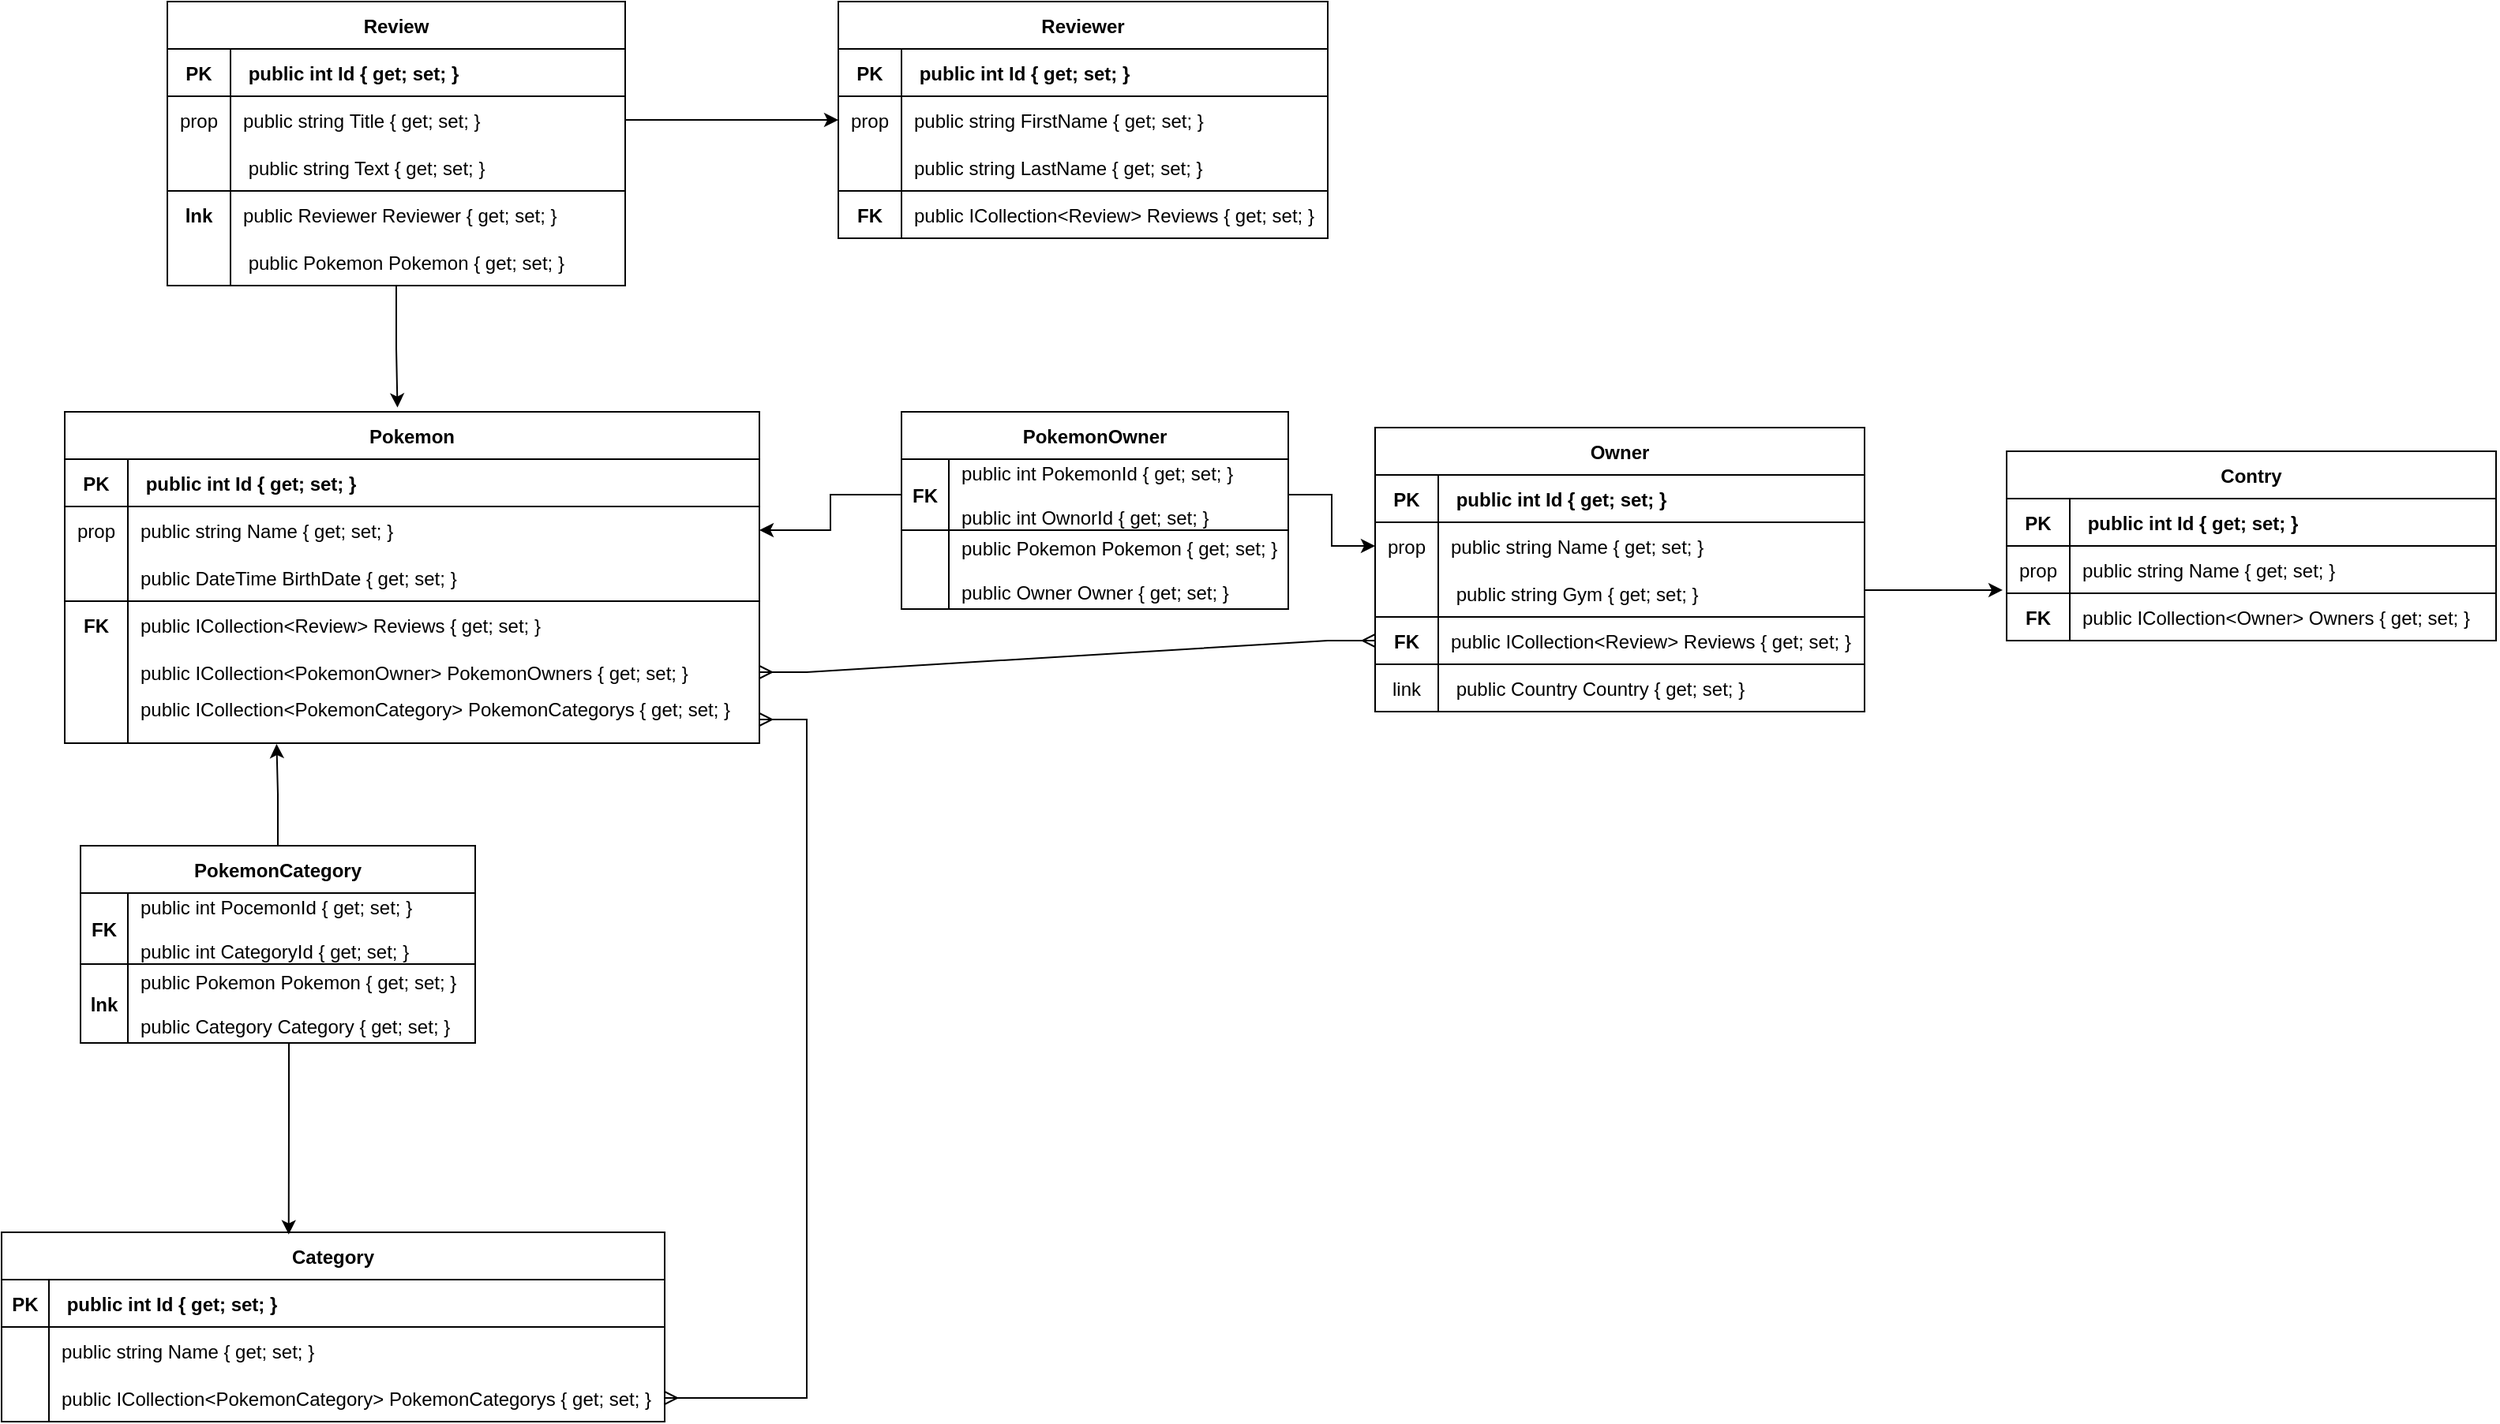 <mxfile version="20.3.2" type="device"><diagram id="R2lEEEUBdFMjLlhIrx00" name="Page-1"><mxGraphModel dx="1185" dy="662" grid="1" gridSize="10" guides="1" tooltips="1" connect="1" arrows="1" fold="1" page="1" pageScale="1" pageWidth="850" pageHeight="1100" math="0" shadow="0" extFonts="Permanent Marker^https://fonts.googleapis.com/css?family=Permanent+Marker"><root><mxCell id="0"/><mxCell id="1" parent="0"/><mxCell id="C-vyLk0tnHw3VtMMgP7b-2" value="Pokemon" style="shape=table;startSize=30;container=1;collapsible=1;childLayout=tableLayout;fixedRows=1;rowLines=0;fontStyle=1;align=center;resizeLast=1;" parent="1" vertex="1"><mxGeometry x="110" y="270" width="440" height="210" as="geometry"><mxRectangle x="100" y="290" width="90" height="30" as="alternateBounds"/></mxGeometry></mxCell><mxCell id="C-vyLk0tnHw3VtMMgP7b-3" value="" style="shape=partialRectangle;collapsible=0;dropTarget=0;pointerEvents=0;fillColor=none;points=[[0,0.5],[1,0.5]];portConstraint=eastwest;top=0;left=0;right=0;bottom=1;" parent="C-vyLk0tnHw3VtMMgP7b-2" vertex="1"><mxGeometry y="30" width="440" height="30" as="geometry"/></mxCell><mxCell id="C-vyLk0tnHw3VtMMgP7b-4" value="PK" style="shape=partialRectangle;overflow=hidden;connectable=0;fillColor=none;top=0;left=0;bottom=0;right=0;fontStyle=1;" parent="C-vyLk0tnHw3VtMMgP7b-3" vertex="1"><mxGeometry width="40" height="30" as="geometry"><mxRectangle width="40" height="30" as="alternateBounds"/></mxGeometry></mxCell><mxCell id="C-vyLk0tnHw3VtMMgP7b-5" value=" public int Id { get; set; }" style="shape=partialRectangle;overflow=hidden;connectable=0;fillColor=none;top=0;left=0;bottom=0;right=0;align=left;spacingLeft=6;fontStyle=1;" parent="C-vyLk0tnHw3VtMMgP7b-3" vertex="1"><mxGeometry x="40" width="400" height="30" as="geometry"><mxRectangle width="400" height="30" as="alternateBounds"/></mxGeometry></mxCell><mxCell id="xJVk9iO03UvPVOSVoLHQ-204" value="" style="shape=tableRow;horizontal=0;startSize=0;swimlaneHead=0;swimlaneBody=0;fillColor=none;collapsible=0;dropTarget=0;points=[[0,0.5],[1,0.5]];portConstraint=eastwest;top=0;left=0;right=0;bottom=0;strokeColor=default;" vertex="1" parent="C-vyLk0tnHw3VtMMgP7b-2"><mxGeometry y="60" width="440" height="30" as="geometry"/></mxCell><mxCell id="xJVk9iO03UvPVOSVoLHQ-205" value="prop" style="shape=partialRectangle;connectable=0;fillColor=none;top=0;left=0;bottom=0;right=0;editable=1;overflow=hidden;strokeColor=default;" vertex="1" parent="xJVk9iO03UvPVOSVoLHQ-204"><mxGeometry width="40" height="30" as="geometry"><mxRectangle width="40" height="30" as="alternateBounds"/></mxGeometry></mxCell><mxCell id="xJVk9iO03UvPVOSVoLHQ-206" value="public string Name { get; set; }" style="shape=partialRectangle;connectable=0;fillColor=none;top=0;left=0;bottom=0;right=0;align=left;spacingLeft=6;overflow=hidden;strokeColor=default;" vertex="1" parent="xJVk9iO03UvPVOSVoLHQ-204"><mxGeometry x="40" width="400" height="30" as="geometry"><mxRectangle width="400" height="30" as="alternateBounds"/></mxGeometry></mxCell><mxCell id="xJVk9iO03UvPVOSVoLHQ-207" value="" style="shape=tableRow;horizontal=0;startSize=0;swimlaneHead=0;swimlaneBody=0;fillColor=none;collapsible=0;dropTarget=0;points=[[0,0.5],[1,0.5]];portConstraint=eastwest;top=0;left=0;right=0;bottom=0;strokeColor=default;" vertex="1" parent="C-vyLk0tnHw3VtMMgP7b-2"><mxGeometry y="90" width="440" height="30" as="geometry"/></mxCell><mxCell id="xJVk9iO03UvPVOSVoLHQ-208" value="" style="shape=partialRectangle;connectable=0;fillColor=none;top=0;left=0;bottom=0;right=0;editable=1;overflow=hidden;strokeColor=default;" vertex="1" parent="xJVk9iO03UvPVOSVoLHQ-207"><mxGeometry width="40" height="30" as="geometry"><mxRectangle width="40" height="30" as="alternateBounds"/></mxGeometry></mxCell><mxCell id="xJVk9iO03UvPVOSVoLHQ-209" value="public DateTime BirthDate { get; set; }" style="shape=partialRectangle;connectable=0;fillColor=none;top=0;left=0;bottom=0;right=0;align=left;spacingLeft=6;overflow=hidden;strokeColor=default;" vertex="1" parent="xJVk9iO03UvPVOSVoLHQ-207"><mxGeometry x="40" width="400" height="30" as="geometry"><mxRectangle width="400" height="30" as="alternateBounds"/></mxGeometry></mxCell><mxCell id="xJVk9iO03UvPVOSVoLHQ-221" value="" style="shape=tableRow;horizontal=0;startSize=0;swimlaneHead=0;swimlaneBody=0;fillColor=none;collapsible=0;dropTarget=0;points=[[0,0.5],[1,0.5]];portConstraint=eastwest;top=1;left=0;right=0;bottom=0;strokeColor=default;rounded=0;separatorColor=#000000;" vertex="1" parent="C-vyLk0tnHw3VtMMgP7b-2"><mxGeometry y="120" width="440" height="30" as="geometry"/></mxCell><mxCell id="xJVk9iO03UvPVOSVoLHQ-222" value="FK" style="shape=partialRectangle;connectable=0;fillColor=none;top=0;left=0;bottom=0;right=0;editable=1;overflow=hidden;strokeColor=default;fontStyle=1;sketch=0;shadow=0;" vertex="1" parent="xJVk9iO03UvPVOSVoLHQ-221"><mxGeometry width="40" height="30" as="geometry"><mxRectangle width="40" height="30" as="alternateBounds"/></mxGeometry></mxCell><mxCell id="xJVk9iO03UvPVOSVoLHQ-223" value="public ICollection&lt;Review&gt; Reviews { get; set; }" style="shape=partialRectangle;connectable=0;fillColor=none;top=0;left=0;bottom=0;right=0;align=left;spacingLeft=6;overflow=hidden;strokeColor=default;" vertex="1" parent="xJVk9iO03UvPVOSVoLHQ-221"><mxGeometry x="40" width="400" height="30" as="geometry"><mxRectangle width="400" height="30" as="alternateBounds"/></mxGeometry></mxCell><mxCell id="xJVk9iO03UvPVOSVoLHQ-235" value="" style="shape=tableRow;horizontal=0;startSize=0;swimlaneHead=0;swimlaneBody=0;fillColor=none;collapsible=0;dropTarget=0;points=[[0,0.5],[1,0.5]];portConstraint=eastwest;top=0;left=0;right=0;bottom=0;strokeColor=default;" vertex="1" parent="C-vyLk0tnHw3VtMMgP7b-2"><mxGeometry y="150" width="440" height="30" as="geometry"/></mxCell><mxCell id="xJVk9iO03UvPVOSVoLHQ-236" value="" style="shape=partialRectangle;connectable=0;fillColor=none;top=0;left=0;bottom=0;right=0;fontStyle=0;overflow=hidden;strokeColor=default;" vertex="1" parent="xJVk9iO03UvPVOSVoLHQ-235"><mxGeometry width="40" height="30" as="geometry"><mxRectangle width="40" height="30" as="alternateBounds"/></mxGeometry></mxCell><mxCell id="xJVk9iO03UvPVOSVoLHQ-237" value="public ICollection&lt;PokemonOwner&gt; PokemonOwners { get; set; }" style="shape=partialRectangle;connectable=0;fillColor=none;top=0;left=0;bottom=0;right=0;align=left;spacingLeft=6;fontStyle=0;overflow=hidden;strokeColor=default;" vertex="1" parent="xJVk9iO03UvPVOSVoLHQ-235"><mxGeometry x="40" width="400" height="30" as="geometry"><mxRectangle width="400" height="30" as="alternateBounds"/></mxGeometry></mxCell><mxCell id="xJVk9iO03UvPVOSVoLHQ-238" value="" style="shape=tableRow;horizontal=0;startSize=0;swimlaneHead=0;swimlaneBody=0;fillColor=none;collapsible=0;dropTarget=0;points=[[0,0.5],[1,0.5]];portConstraint=eastwest;top=0;left=0;right=0;bottom=0;strokeColor=default;" vertex="1" parent="C-vyLk0tnHw3VtMMgP7b-2"><mxGeometry y="180" width="440" height="30" as="geometry"/></mxCell><mxCell id="xJVk9iO03UvPVOSVoLHQ-239" value="" style="shape=partialRectangle;connectable=0;fillColor=none;top=0;left=0;bottom=0;right=0;fontStyle=0;overflow=hidden;strokeColor=default;" vertex="1" parent="xJVk9iO03UvPVOSVoLHQ-238"><mxGeometry width="40" height="30" as="geometry"><mxRectangle width="40" height="30" as="alternateBounds"/></mxGeometry></mxCell><mxCell id="xJVk9iO03UvPVOSVoLHQ-240" value="public ICollection&lt;PokemonCategory&gt; PokemonCategorys { get; set; }&#10;" style="shape=partialRectangle;connectable=0;fillColor=none;top=0;left=0;bottom=0;right=0;align=left;spacingLeft=6;fontStyle=0;overflow=hidden;strokeColor=default;" vertex="1" parent="xJVk9iO03UvPVOSVoLHQ-238"><mxGeometry x="40" width="400" height="30" as="geometry"><mxRectangle width="400" height="30" as="alternateBounds"/></mxGeometry></mxCell><mxCell id="xJVk9iO03UvPVOSVoLHQ-248" style="edgeStyle=orthogonalEdgeStyle;rounded=0;orthogonalLoop=1;jettySize=auto;html=1;entryX=0.305;entryY=1.017;entryDx=0;entryDy=0;entryPerimeter=0;" edge="1" parent="1" source="xJVk9iO03UvPVOSVoLHQ-6" target="xJVk9iO03UvPVOSVoLHQ-238"><mxGeometry relative="1" as="geometry"/></mxCell><mxCell id="xJVk9iO03UvPVOSVoLHQ-6" value="PokemonCategory" style="shape=table;startSize=30;container=1;collapsible=1;childLayout=tableLayout;fixedRows=1;rowLines=0;fontStyle=1;align=center;resizeLast=1;" vertex="1" parent="1"><mxGeometry x="120" y="545" width="250" height="125" as="geometry"><mxRectangle x="110" y="545" width="90" height="30" as="alternateBounds"/></mxGeometry></mxCell><mxCell id="xJVk9iO03UvPVOSVoLHQ-7" value="" style="shape=partialRectangle;collapsible=0;dropTarget=0;pointerEvents=0;fillColor=none;points=[[0,0.5],[1,0.5]];portConstraint=eastwest;top=0;left=0;right=0;bottom=1;" vertex="1" parent="xJVk9iO03UvPVOSVoLHQ-6"><mxGeometry y="30" width="250" height="45" as="geometry"/></mxCell><mxCell id="xJVk9iO03UvPVOSVoLHQ-8" value="FK" style="shape=partialRectangle;overflow=hidden;connectable=0;fillColor=none;top=0;left=0;bottom=0;right=0;fontStyle=1;" vertex="1" parent="xJVk9iO03UvPVOSVoLHQ-7"><mxGeometry width="30" height="45" as="geometry"><mxRectangle width="30" height="45" as="alternateBounds"/></mxGeometry></mxCell><mxCell id="xJVk9iO03UvPVOSVoLHQ-9" value="public int PocemonId { get; set; }&#10;&#10;public int CategoryId { get; set; }" style="shape=partialRectangle;overflow=hidden;connectable=0;fillColor=none;top=0;left=0;bottom=0;right=0;align=left;spacingLeft=6;fontStyle=0;" vertex="1" parent="xJVk9iO03UvPVOSVoLHQ-7"><mxGeometry x="30" width="220" height="45" as="geometry"><mxRectangle width="220" height="45" as="alternateBounds"/></mxGeometry></mxCell><mxCell id="xJVk9iO03UvPVOSVoLHQ-180" value="" style="shape=tableRow;horizontal=0;startSize=0;swimlaneHead=0;swimlaneBody=0;fillColor=none;collapsible=0;dropTarget=0;points=[[0,0.5],[1,0.5]];portConstraint=eastwest;top=0;left=0;right=0;bottom=0;strokeColor=default;" vertex="1" parent="xJVk9iO03UvPVOSVoLHQ-6"><mxGeometry y="75" width="250" height="50" as="geometry"/></mxCell><mxCell id="xJVk9iO03UvPVOSVoLHQ-181" value="lnk" style="shape=partialRectangle;connectable=0;fillColor=none;top=0;left=0;bottom=0;right=0;editable=1;overflow=hidden;strokeColor=default;fontStyle=1" vertex="1" parent="xJVk9iO03UvPVOSVoLHQ-180"><mxGeometry width="30" height="50" as="geometry"><mxRectangle width="30" height="50" as="alternateBounds"/></mxGeometry></mxCell><mxCell id="xJVk9iO03UvPVOSVoLHQ-182" value="public Pokemon Pokemon { get; set; }&#10;&#10;public Category Category { get; set; }" style="shape=partialRectangle;connectable=0;fillColor=none;top=0;left=0;bottom=0;right=0;align=left;spacingLeft=6;overflow=hidden;strokeColor=default;" vertex="1" parent="xJVk9iO03UvPVOSVoLHQ-180"><mxGeometry x="30" width="220" height="50" as="geometry"><mxRectangle width="220" height="50" as="alternateBounds"/></mxGeometry></mxCell><mxCell id="xJVk9iO03UvPVOSVoLHQ-16" value="Category" style="shape=table;startSize=30;container=1;collapsible=1;childLayout=tableLayout;fixedRows=1;rowLines=0;fontStyle=1;align=center;resizeLast=1;" vertex="1" parent="1"><mxGeometry x="70" y="790" width="420" height="120" as="geometry"><mxRectangle x="100" y="290" width="90" height="30" as="alternateBounds"/></mxGeometry></mxCell><mxCell id="xJVk9iO03UvPVOSVoLHQ-17" value="" style="shape=partialRectangle;collapsible=0;dropTarget=0;pointerEvents=0;fillColor=none;points=[[0,0.5],[1,0.5]];portConstraint=eastwest;top=0;left=0;right=0;bottom=1;" vertex="1" parent="xJVk9iO03UvPVOSVoLHQ-16"><mxGeometry y="30" width="420" height="30" as="geometry"/></mxCell><mxCell id="xJVk9iO03UvPVOSVoLHQ-18" value="PK" style="shape=partialRectangle;overflow=hidden;connectable=0;fillColor=none;top=0;left=0;bottom=0;right=0;fontStyle=1;" vertex="1" parent="xJVk9iO03UvPVOSVoLHQ-17"><mxGeometry width="30" height="30" as="geometry"><mxRectangle width="30" height="30" as="alternateBounds"/></mxGeometry></mxCell><mxCell id="xJVk9iO03UvPVOSVoLHQ-19" value=" public int Id { get; set; }" style="shape=partialRectangle;overflow=hidden;connectable=0;fillColor=none;top=0;left=0;bottom=0;right=0;align=left;spacingLeft=6;fontStyle=1;" vertex="1" parent="xJVk9iO03UvPVOSVoLHQ-17"><mxGeometry x="30" width="390" height="30" as="geometry"><mxRectangle width="390" height="30" as="alternateBounds"/></mxGeometry></mxCell><mxCell id="xJVk9iO03UvPVOSVoLHQ-191" value="" style="shape=tableRow;horizontal=0;startSize=0;swimlaneHead=0;swimlaneBody=0;fillColor=none;collapsible=0;dropTarget=0;points=[[0,0.5],[1,0.5]];portConstraint=eastwest;top=0;left=0;right=0;bottom=0;strokeColor=default;" vertex="1" parent="xJVk9iO03UvPVOSVoLHQ-16"><mxGeometry y="60" width="420" height="30" as="geometry"/></mxCell><mxCell id="xJVk9iO03UvPVOSVoLHQ-192" value="" style="shape=partialRectangle;connectable=0;fillColor=none;top=0;left=0;bottom=0;right=0;editable=1;overflow=hidden;strokeColor=default;" vertex="1" parent="xJVk9iO03UvPVOSVoLHQ-191"><mxGeometry width="30" height="30" as="geometry"><mxRectangle width="30" height="30" as="alternateBounds"/></mxGeometry></mxCell><mxCell id="xJVk9iO03UvPVOSVoLHQ-193" value="public string Name { get; set; }" style="shape=partialRectangle;connectable=0;fillColor=none;top=0;left=0;bottom=0;right=0;align=left;spacingLeft=6;overflow=hidden;strokeColor=default;" vertex="1" parent="xJVk9iO03UvPVOSVoLHQ-191"><mxGeometry x="30" width="390" height="30" as="geometry"><mxRectangle width="390" height="30" as="alternateBounds"/></mxGeometry></mxCell><mxCell id="xJVk9iO03UvPVOSVoLHQ-198" value="" style="shape=tableRow;horizontal=0;startSize=0;swimlaneHead=0;swimlaneBody=0;fillColor=none;collapsible=0;dropTarget=0;points=[[0,0.5],[1,0.5]];portConstraint=eastwest;top=0;left=0;right=0;bottom=0;strokeColor=default;" vertex="1" parent="xJVk9iO03UvPVOSVoLHQ-16"><mxGeometry y="90" width="420" height="30" as="geometry"/></mxCell><mxCell id="xJVk9iO03UvPVOSVoLHQ-199" value="" style="shape=partialRectangle;connectable=0;fillColor=none;top=0;left=0;bottom=0;right=0;editable=1;overflow=hidden;strokeColor=default;" vertex="1" parent="xJVk9iO03UvPVOSVoLHQ-198"><mxGeometry width="30" height="30" as="geometry"><mxRectangle width="30" height="30" as="alternateBounds"/></mxGeometry></mxCell><mxCell id="xJVk9iO03UvPVOSVoLHQ-200" value="public ICollection&lt;PokemonCategory&gt; PokemonCategorys { get; set; }" style="shape=partialRectangle;connectable=0;fillColor=none;top=0;left=0;bottom=0;right=0;align=left;spacingLeft=6;overflow=hidden;strokeColor=default;" vertex="1" parent="xJVk9iO03UvPVOSVoLHQ-198"><mxGeometry x="30" width="390" height="30" as="geometry"><mxRectangle width="390" height="30" as="alternateBounds"/></mxGeometry></mxCell><mxCell id="xJVk9iO03UvPVOSVoLHQ-183" value="PokemonOwner" style="shape=table;startSize=30;container=1;collapsible=1;childLayout=tableLayout;fixedRows=1;rowLines=0;fontStyle=1;align=center;resizeLast=1;" vertex="1" parent="1"><mxGeometry x="640" y="270" width="245" height="125" as="geometry"><mxRectangle x="110" y="545" width="90" height="30" as="alternateBounds"/></mxGeometry></mxCell><mxCell id="xJVk9iO03UvPVOSVoLHQ-184" value="" style="shape=partialRectangle;collapsible=0;dropTarget=0;pointerEvents=0;fillColor=none;points=[[0,0.5],[1,0.5]];portConstraint=eastwest;top=0;left=0;right=0;bottom=1;" vertex="1" parent="xJVk9iO03UvPVOSVoLHQ-183"><mxGeometry y="30" width="245" height="45" as="geometry"/></mxCell><mxCell id="xJVk9iO03UvPVOSVoLHQ-185" value="FK" style="shape=partialRectangle;overflow=hidden;connectable=0;fillColor=none;top=0;left=0;bottom=0;right=0;fontStyle=1;" vertex="1" parent="xJVk9iO03UvPVOSVoLHQ-184"><mxGeometry width="30" height="45" as="geometry"><mxRectangle width="30" height="45" as="alternateBounds"/></mxGeometry></mxCell><mxCell id="xJVk9iO03UvPVOSVoLHQ-186" value="public int PokemonId { get; set; }&#10;&#10;public int OwnorId { get; set; }" style="shape=partialRectangle;overflow=hidden;connectable=0;fillColor=none;top=0;left=0;bottom=0;right=0;align=left;spacingLeft=6;fontStyle=0;" vertex="1" parent="xJVk9iO03UvPVOSVoLHQ-184"><mxGeometry x="30" width="215" height="45" as="geometry"><mxRectangle width="215" height="45" as="alternateBounds"/></mxGeometry></mxCell><mxCell id="xJVk9iO03UvPVOSVoLHQ-187" value="" style="shape=tableRow;horizontal=0;startSize=0;swimlaneHead=0;swimlaneBody=0;fillColor=none;collapsible=0;dropTarget=0;points=[[0,0.5],[1,0.5]];portConstraint=eastwest;top=0;left=0;right=0;bottom=0;strokeColor=default;" vertex="1" parent="xJVk9iO03UvPVOSVoLHQ-183"><mxGeometry y="75" width="245" height="50" as="geometry"/></mxCell><mxCell id="xJVk9iO03UvPVOSVoLHQ-188" value="" style="shape=partialRectangle;connectable=0;fillColor=none;top=0;left=0;bottom=0;right=0;editable=1;overflow=hidden;strokeColor=default;" vertex="1" parent="xJVk9iO03UvPVOSVoLHQ-187"><mxGeometry width="30" height="50" as="geometry"><mxRectangle width="30" height="50" as="alternateBounds"/></mxGeometry></mxCell><mxCell id="xJVk9iO03UvPVOSVoLHQ-189" value="public Pokemon Pokemon { get; set; }&#10;&#10;public Owner Owner { get; set; }" style="shape=partialRectangle;connectable=0;fillColor=none;top=0;left=0;bottom=0;right=0;align=left;spacingLeft=6;overflow=hidden;strokeColor=default;" vertex="1" parent="xJVk9iO03UvPVOSVoLHQ-187"><mxGeometry x="30" width="215" height="50" as="geometry"><mxRectangle width="215" height="50" as="alternateBounds"/></mxGeometry></mxCell><mxCell id="xJVk9iO03UvPVOSVoLHQ-270" style="edgeStyle=orthogonalEdgeStyle;rounded=0;orthogonalLoop=1;jettySize=auto;html=1;entryX=0.479;entryY=-0.013;entryDx=0;entryDy=0;entryPerimeter=0;" edge="1" parent="1" source="xJVk9iO03UvPVOSVoLHQ-251" target="C-vyLk0tnHw3VtMMgP7b-2"><mxGeometry relative="1" as="geometry"/></mxCell><mxCell id="xJVk9iO03UvPVOSVoLHQ-251" value="Review" style="shape=table;startSize=30;container=1;collapsible=1;childLayout=tableLayout;fixedRows=1;rowLines=0;fontStyle=1;align=center;resizeLast=1;" vertex="1" parent="1"><mxGeometry x="175" y="10" width="290" height="180" as="geometry"><mxRectangle x="100" y="290" width="90" height="30" as="alternateBounds"/></mxGeometry></mxCell><mxCell id="xJVk9iO03UvPVOSVoLHQ-252" value="" style="shape=partialRectangle;collapsible=0;dropTarget=0;pointerEvents=0;fillColor=none;points=[[0,0.5],[1,0.5]];portConstraint=eastwest;top=0;left=0;right=0;bottom=1;" vertex="1" parent="xJVk9iO03UvPVOSVoLHQ-251"><mxGeometry y="30" width="290" height="30" as="geometry"/></mxCell><mxCell id="xJVk9iO03UvPVOSVoLHQ-253" value="PK" style="shape=partialRectangle;overflow=hidden;connectable=0;fillColor=none;top=0;left=0;bottom=0;right=0;fontStyle=1;" vertex="1" parent="xJVk9iO03UvPVOSVoLHQ-252"><mxGeometry width="40" height="30" as="geometry"><mxRectangle width="40" height="30" as="alternateBounds"/></mxGeometry></mxCell><mxCell id="xJVk9iO03UvPVOSVoLHQ-254" value=" public int Id { get; set; }" style="shape=partialRectangle;overflow=hidden;connectable=0;fillColor=none;top=0;left=0;bottom=0;right=0;align=left;spacingLeft=6;fontStyle=1;" vertex="1" parent="xJVk9iO03UvPVOSVoLHQ-252"><mxGeometry x="40" width="250" height="30" as="geometry"><mxRectangle width="250" height="30" as="alternateBounds"/></mxGeometry></mxCell><mxCell id="xJVk9iO03UvPVOSVoLHQ-255" value="" style="shape=tableRow;horizontal=0;startSize=0;swimlaneHead=0;swimlaneBody=0;fillColor=none;collapsible=0;dropTarget=0;points=[[0,0.5],[1,0.5]];portConstraint=eastwest;top=0;left=0;right=0;bottom=0;strokeColor=default;" vertex="1" parent="xJVk9iO03UvPVOSVoLHQ-251"><mxGeometry y="60" width="290" height="30" as="geometry"/></mxCell><mxCell id="xJVk9iO03UvPVOSVoLHQ-256" value="prop" style="shape=partialRectangle;connectable=0;fillColor=none;top=0;left=0;bottom=0;right=0;editable=1;overflow=hidden;strokeColor=default;" vertex="1" parent="xJVk9iO03UvPVOSVoLHQ-255"><mxGeometry width="40" height="30" as="geometry"><mxRectangle width="40" height="30" as="alternateBounds"/></mxGeometry></mxCell><mxCell id="xJVk9iO03UvPVOSVoLHQ-257" value="public string Title { get; set; }" style="shape=partialRectangle;connectable=0;fillColor=none;top=0;left=0;bottom=0;right=0;align=left;spacingLeft=6;overflow=hidden;strokeColor=default;" vertex="1" parent="xJVk9iO03UvPVOSVoLHQ-255"><mxGeometry x="40" width="250" height="30" as="geometry"><mxRectangle width="250" height="30" as="alternateBounds"/></mxGeometry></mxCell><mxCell id="xJVk9iO03UvPVOSVoLHQ-258" value="" style="shape=tableRow;horizontal=0;startSize=0;swimlaneHead=0;swimlaneBody=0;fillColor=none;collapsible=0;dropTarget=0;points=[[0,0.5],[1,0.5]];portConstraint=eastwest;top=0;left=0;right=0;bottom=0;strokeColor=default;" vertex="1" parent="xJVk9iO03UvPVOSVoLHQ-251"><mxGeometry y="90" width="290" height="30" as="geometry"/></mxCell><mxCell id="xJVk9iO03UvPVOSVoLHQ-259" value="" style="shape=partialRectangle;connectable=0;fillColor=none;top=0;left=0;bottom=0;right=0;editable=1;overflow=hidden;strokeColor=default;" vertex="1" parent="xJVk9iO03UvPVOSVoLHQ-258"><mxGeometry width="40" height="30" as="geometry"><mxRectangle width="40" height="30" as="alternateBounds"/></mxGeometry></mxCell><mxCell id="xJVk9iO03UvPVOSVoLHQ-260" value=" public string Text { get; set; }" style="shape=partialRectangle;connectable=0;fillColor=none;top=0;left=0;bottom=0;right=0;align=left;spacingLeft=6;overflow=hidden;strokeColor=default;" vertex="1" parent="xJVk9iO03UvPVOSVoLHQ-258"><mxGeometry x="40" width="250" height="30" as="geometry"><mxRectangle width="250" height="30" as="alternateBounds"/></mxGeometry></mxCell><mxCell id="xJVk9iO03UvPVOSVoLHQ-261" value="" style="shape=tableRow;horizontal=0;startSize=0;swimlaneHead=0;swimlaneBody=0;fillColor=none;collapsible=0;dropTarget=0;points=[[0,0.5],[1,0.5]];portConstraint=eastwest;top=1;left=0;right=0;bottom=0;strokeColor=default;rounded=0;separatorColor=#000000;" vertex="1" parent="xJVk9iO03UvPVOSVoLHQ-251"><mxGeometry y="120" width="290" height="30" as="geometry"/></mxCell><mxCell id="xJVk9iO03UvPVOSVoLHQ-262" value="lnk" style="shape=partialRectangle;connectable=0;fillColor=none;top=0;left=0;bottom=0;right=0;editable=1;overflow=hidden;strokeColor=default;fontStyle=1;sketch=0;shadow=0;" vertex="1" parent="xJVk9iO03UvPVOSVoLHQ-261"><mxGeometry width="40" height="30" as="geometry"><mxRectangle width="40" height="30" as="alternateBounds"/></mxGeometry></mxCell><mxCell id="xJVk9iO03UvPVOSVoLHQ-263" value="public Reviewer Reviewer { get; set; }" style="shape=partialRectangle;connectable=0;fillColor=none;top=0;left=0;bottom=0;right=0;align=left;spacingLeft=6;overflow=hidden;strokeColor=default;" vertex="1" parent="xJVk9iO03UvPVOSVoLHQ-261"><mxGeometry x="40" width="250" height="30" as="geometry"><mxRectangle width="250" height="30" as="alternateBounds"/></mxGeometry></mxCell><mxCell id="xJVk9iO03UvPVOSVoLHQ-264" value="" style="shape=tableRow;horizontal=0;startSize=0;swimlaneHead=0;swimlaneBody=0;fillColor=none;collapsible=0;dropTarget=0;points=[[0,0.5],[1,0.5]];portConstraint=eastwest;top=0;left=0;right=0;bottom=0;strokeColor=default;" vertex="1" parent="xJVk9iO03UvPVOSVoLHQ-251"><mxGeometry y="150" width="290" height="30" as="geometry"/></mxCell><mxCell id="xJVk9iO03UvPVOSVoLHQ-265" value="" style="shape=partialRectangle;connectable=0;fillColor=none;top=0;left=0;bottom=0;right=0;fontStyle=0;overflow=hidden;strokeColor=default;" vertex="1" parent="xJVk9iO03UvPVOSVoLHQ-264"><mxGeometry width="40" height="30" as="geometry"><mxRectangle width="40" height="30" as="alternateBounds"/></mxGeometry></mxCell><mxCell id="xJVk9iO03UvPVOSVoLHQ-266" value=" public Pokemon Pokemon { get; set; }" style="shape=partialRectangle;connectable=0;fillColor=none;top=0;left=0;bottom=0;right=0;align=left;spacingLeft=6;fontStyle=0;overflow=hidden;strokeColor=default;" vertex="1" parent="xJVk9iO03UvPVOSVoLHQ-264"><mxGeometry x="40" width="250" height="30" as="geometry"><mxRectangle width="250" height="30" as="alternateBounds"/></mxGeometry></mxCell><mxCell id="xJVk9iO03UvPVOSVoLHQ-271" value="Reviewer" style="shape=table;startSize=30;container=1;collapsible=1;childLayout=tableLayout;fixedRows=1;rowLines=0;fontStyle=1;align=center;resizeLast=1;" vertex="1" parent="1"><mxGeometry x="600" y="10" width="310" height="150" as="geometry"><mxRectangle x="100" y="290" width="90" height="30" as="alternateBounds"/></mxGeometry></mxCell><mxCell id="xJVk9iO03UvPVOSVoLHQ-272" value="" style="shape=partialRectangle;collapsible=0;dropTarget=0;pointerEvents=0;fillColor=none;points=[[0,0.5],[1,0.5]];portConstraint=eastwest;top=0;left=0;right=0;bottom=1;" vertex="1" parent="xJVk9iO03UvPVOSVoLHQ-271"><mxGeometry y="30" width="310" height="30" as="geometry"/></mxCell><mxCell id="xJVk9iO03UvPVOSVoLHQ-273" value="PK" style="shape=partialRectangle;overflow=hidden;connectable=0;fillColor=none;top=0;left=0;bottom=0;right=0;fontStyle=1;" vertex="1" parent="xJVk9iO03UvPVOSVoLHQ-272"><mxGeometry width="40" height="30" as="geometry"><mxRectangle width="40" height="30" as="alternateBounds"/></mxGeometry></mxCell><mxCell id="xJVk9iO03UvPVOSVoLHQ-274" value=" public int Id { get; set; }" style="shape=partialRectangle;overflow=hidden;connectable=0;fillColor=none;top=0;left=0;bottom=0;right=0;align=left;spacingLeft=6;fontStyle=1;" vertex="1" parent="xJVk9iO03UvPVOSVoLHQ-272"><mxGeometry x="40" width="270" height="30" as="geometry"><mxRectangle width="270" height="30" as="alternateBounds"/></mxGeometry></mxCell><mxCell id="xJVk9iO03UvPVOSVoLHQ-275" value="" style="shape=tableRow;horizontal=0;startSize=0;swimlaneHead=0;swimlaneBody=0;fillColor=none;collapsible=0;dropTarget=0;points=[[0,0.5],[1,0.5]];portConstraint=eastwest;top=0;left=0;right=0;bottom=0;strokeColor=default;" vertex="1" parent="xJVk9iO03UvPVOSVoLHQ-271"><mxGeometry y="60" width="310" height="30" as="geometry"/></mxCell><mxCell id="xJVk9iO03UvPVOSVoLHQ-276" value="prop" style="shape=partialRectangle;connectable=0;fillColor=none;top=0;left=0;bottom=0;right=0;editable=1;overflow=hidden;strokeColor=default;" vertex="1" parent="xJVk9iO03UvPVOSVoLHQ-275"><mxGeometry width="40" height="30" as="geometry"><mxRectangle width="40" height="30" as="alternateBounds"/></mxGeometry></mxCell><mxCell id="xJVk9iO03UvPVOSVoLHQ-277" value="public string FirstName { get; set; }" style="shape=partialRectangle;connectable=0;fillColor=none;top=0;left=0;bottom=0;right=0;align=left;spacingLeft=6;overflow=hidden;strokeColor=default;" vertex="1" parent="xJVk9iO03UvPVOSVoLHQ-275"><mxGeometry x="40" width="270" height="30" as="geometry"><mxRectangle width="270" height="30" as="alternateBounds"/></mxGeometry></mxCell><mxCell id="xJVk9iO03UvPVOSVoLHQ-278" value="" style="shape=tableRow;horizontal=0;startSize=0;swimlaneHead=0;swimlaneBody=0;fillColor=none;collapsible=0;dropTarget=0;points=[[0,0.5],[1,0.5]];portConstraint=eastwest;top=0;left=0;right=0;bottom=0;strokeColor=default;" vertex="1" parent="xJVk9iO03UvPVOSVoLHQ-271"><mxGeometry y="90" width="310" height="30" as="geometry"/></mxCell><mxCell id="xJVk9iO03UvPVOSVoLHQ-279" value="" style="shape=partialRectangle;connectable=0;fillColor=none;top=0;left=0;bottom=0;right=0;editable=1;overflow=hidden;strokeColor=default;" vertex="1" parent="xJVk9iO03UvPVOSVoLHQ-278"><mxGeometry width="40" height="30" as="geometry"><mxRectangle width="40" height="30" as="alternateBounds"/></mxGeometry></mxCell><mxCell id="xJVk9iO03UvPVOSVoLHQ-280" value="public string LastName { get; set; }" style="shape=partialRectangle;connectable=0;fillColor=none;top=0;left=0;bottom=0;right=0;align=left;spacingLeft=6;overflow=hidden;strokeColor=default;" vertex="1" parent="xJVk9iO03UvPVOSVoLHQ-278"><mxGeometry x="40" width="270" height="30" as="geometry"><mxRectangle width="270" height="30" as="alternateBounds"/></mxGeometry></mxCell><mxCell id="xJVk9iO03UvPVOSVoLHQ-287" value="" style="shape=tableRow;horizontal=0;startSize=0;swimlaneHead=0;swimlaneBody=0;fillColor=none;collapsible=0;dropTarget=0;points=[[0,0.5],[1,0.5]];portConstraint=eastwest;top=1;left=0;right=0;bottom=0;rounded=0;shadow=0;sketch=0;strokeColor=default;strokeWidth=1;" vertex="1" parent="xJVk9iO03UvPVOSVoLHQ-271"><mxGeometry y="120" width="310" height="30" as="geometry"/></mxCell><mxCell id="xJVk9iO03UvPVOSVoLHQ-288" value="FK" style="shape=partialRectangle;connectable=0;fillColor=none;top=0;left=0;bottom=0;right=0;fontStyle=1;overflow=hidden;rounded=0;shadow=0;sketch=0;strokeColor=default;strokeWidth=3;" vertex="1" parent="xJVk9iO03UvPVOSVoLHQ-287"><mxGeometry width="40" height="30" as="geometry"><mxRectangle width="40" height="30" as="alternateBounds"/></mxGeometry></mxCell><mxCell id="xJVk9iO03UvPVOSVoLHQ-289" value="public ICollection&lt;Review&gt; Reviews { get; set; }" style="shape=partialRectangle;connectable=0;fillColor=none;top=0;left=0;bottom=0;right=0;align=left;spacingLeft=6;fontStyle=0;overflow=hidden;rounded=0;shadow=0;sketch=0;strokeColor=default;strokeWidth=3;" vertex="1" parent="xJVk9iO03UvPVOSVoLHQ-287"><mxGeometry x="40" width="270" height="30" as="geometry"><mxRectangle width="270" height="30" as="alternateBounds"/></mxGeometry></mxCell><mxCell id="xJVk9iO03UvPVOSVoLHQ-290" style="edgeStyle=orthogonalEdgeStyle;rounded=0;orthogonalLoop=1;jettySize=auto;html=1;entryX=0;entryY=0.5;entryDx=0;entryDy=0;" edge="1" parent="1" source="xJVk9iO03UvPVOSVoLHQ-255" target="xJVk9iO03UvPVOSVoLHQ-275"><mxGeometry relative="1" as="geometry"/></mxCell><mxCell id="xJVk9iO03UvPVOSVoLHQ-299" value="Contry" style="shape=table;startSize=30;container=1;collapsible=1;childLayout=tableLayout;fixedRows=1;rowLines=0;fontStyle=1;align=center;resizeLast=1;" vertex="1" parent="1"><mxGeometry x="1340" y="295" width="310" height="120" as="geometry"><mxRectangle x="100" y="290" width="90" height="30" as="alternateBounds"/></mxGeometry></mxCell><mxCell id="xJVk9iO03UvPVOSVoLHQ-300" value="" style="shape=partialRectangle;collapsible=0;dropTarget=0;pointerEvents=0;fillColor=none;points=[[0,0.5],[1,0.5]];portConstraint=eastwest;top=0;left=0;right=0;bottom=1;" vertex="1" parent="xJVk9iO03UvPVOSVoLHQ-299"><mxGeometry y="30" width="310" height="30" as="geometry"/></mxCell><mxCell id="xJVk9iO03UvPVOSVoLHQ-301" value="PK" style="shape=partialRectangle;overflow=hidden;connectable=0;fillColor=none;top=0;left=0;bottom=0;right=0;fontStyle=1;" vertex="1" parent="xJVk9iO03UvPVOSVoLHQ-300"><mxGeometry width="40" height="30" as="geometry"><mxRectangle width="40" height="30" as="alternateBounds"/></mxGeometry></mxCell><mxCell id="xJVk9iO03UvPVOSVoLHQ-302" value=" public int Id { get; set; }" style="shape=partialRectangle;overflow=hidden;connectable=0;fillColor=none;top=0;left=0;bottom=0;right=0;align=left;spacingLeft=6;fontStyle=1;" vertex="1" parent="xJVk9iO03UvPVOSVoLHQ-300"><mxGeometry x="40" width="270" height="30" as="geometry"><mxRectangle width="270" height="30" as="alternateBounds"/></mxGeometry></mxCell><mxCell id="xJVk9iO03UvPVOSVoLHQ-303" value="" style="shape=tableRow;horizontal=0;startSize=0;swimlaneHead=0;swimlaneBody=0;fillColor=none;collapsible=0;dropTarget=0;points=[[0,0.5],[1,0.5]];portConstraint=eastwest;top=0;left=0;right=0;bottom=0;strokeColor=default;" vertex="1" parent="xJVk9iO03UvPVOSVoLHQ-299"><mxGeometry y="60" width="310" height="30" as="geometry"/></mxCell><mxCell id="xJVk9iO03UvPVOSVoLHQ-304" value="prop" style="shape=partialRectangle;connectable=0;fillColor=none;top=0;left=0;bottom=0;right=0;editable=1;overflow=hidden;strokeColor=default;" vertex="1" parent="xJVk9iO03UvPVOSVoLHQ-303"><mxGeometry width="40" height="30" as="geometry"><mxRectangle width="40" height="30" as="alternateBounds"/></mxGeometry></mxCell><mxCell id="xJVk9iO03UvPVOSVoLHQ-305" value="public string Name { get; set; }" style="shape=partialRectangle;connectable=0;fillColor=none;top=0;left=0;bottom=0;right=0;align=left;spacingLeft=6;overflow=hidden;strokeColor=default;" vertex="1" parent="xJVk9iO03UvPVOSVoLHQ-303"><mxGeometry x="40" width="270" height="30" as="geometry"><mxRectangle width="270" height="30" as="alternateBounds"/></mxGeometry></mxCell><mxCell id="xJVk9iO03UvPVOSVoLHQ-309" value="" style="shape=tableRow;horizontal=0;startSize=0;swimlaneHead=0;swimlaneBody=0;fillColor=none;collapsible=0;dropTarget=0;points=[[0,0.5],[1,0.5]];portConstraint=eastwest;top=1;left=0;right=0;bottom=0;rounded=0;shadow=0;sketch=0;strokeColor=default;strokeWidth=1;" vertex="1" parent="xJVk9iO03UvPVOSVoLHQ-299"><mxGeometry y="90" width="310" height="30" as="geometry"/></mxCell><mxCell id="xJVk9iO03UvPVOSVoLHQ-310" value="FK" style="shape=partialRectangle;connectable=0;fillColor=none;top=0;left=0;bottom=0;right=0;fontStyle=1;overflow=hidden;rounded=0;shadow=0;sketch=0;strokeColor=default;strokeWidth=3;" vertex="1" parent="xJVk9iO03UvPVOSVoLHQ-309"><mxGeometry width="40" height="30" as="geometry"><mxRectangle width="40" height="30" as="alternateBounds"/></mxGeometry></mxCell><mxCell id="xJVk9iO03UvPVOSVoLHQ-311" value="public ICollection&lt;Owner&gt; Owners { get; set; }" style="shape=partialRectangle;connectable=0;fillColor=none;top=0;left=0;bottom=0;right=0;align=left;spacingLeft=6;fontStyle=0;overflow=hidden;rounded=0;shadow=0;sketch=0;strokeColor=default;strokeWidth=3;" vertex="1" parent="xJVk9iO03UvPVOSVoLHQ-309"><mxGeometry x="40" width="270" height="30" as="geometry"><mxRectangle width="270" height="30" as="alternateBounds"/></mxGeometry></mxCell><mxCell id="xJVk9iO03UvPVOSVoLHQ-312" value="Owner" style="shape=table;startSize=30;container=1;collapsible=1;childLayout=tableLayout;fixedRows=1;rowLines=0;fontStyle=1;align=center;resizeLast=1;" vertex="1" parent="1"><mxGeometry x="940" y="280" width="310" height="180" as="geometry"><mxRectangle x="100" y="290" width="90" height="30" as="alternateBounds"/></mxGeometry></mxCell><mxCell id="xJVk9iO03UvPVOSVoLHQ-313" value="" style="shape=partialRectangle;collapsible=0;dropTarget=0;pointerEvents=0;fillColor=none;points=[[0,0.5],[1,0.5]];portConstraint=eastwest;top=0;left=0;right=0;bottom=1;" vertex="1" parent="xJVk9iO03UvPVOSVoLHQ-312"><mxGeometry y="30" width="310" height="30" as="geometry"/></mxCell><mxCell id="xJVk9iO03UvPVOSVoLHQ-314" value="PK" style="shape=partialRectangle;overflow=hidden;connectable=0;fillColor=none;top=0;left=0;bottom=0;right=0;fontStyle=1;" vertex="1" parent="xJVk9iO03UvPVOSVoLHQ-313"><mxGeometry width="40" height="30" as="geometry"><mxRectangle width="40" height="30" as="alternateBounds"/></mxGeometry></mxCell><mxCell id="xJVk9iO03UvPVOSVoLHQ-315" value=" public int Id { get; set; }" style="shape=partialRectangle;overflow=hidden;connectable=0;fillColor=none;top=0;left=0;bottom=0;right=0;align=left;spacingLeft=6;fontStyle=1;" vertex="1" parent="xJVk9iO03UvPVOSVoLHQ-313"><mxGeometry x="40" width="270" height="30" as="geometry"><mxRectangle width="270" height="30" as="alternateBounds"/></mxGeometry></mxCell><mxCell id="xJVk9iO03UvPVOSVoLHQ-316" value="" style="shape=tableRow;horizontal=0;startSize=0;swimlaneHead=0;swimlaneBody=0;fillColor=none;collapsible=0;dropTarget=0;points=[[0,0.5],[1,0.5]];portConstraint=eastwest;top=0;left=0;right=0;bottom=0;strokeColor=default;" vertex="1" parent="xJVk9iO03UvPVOSVoLHQ-312"><mxGeometry y="60" width="310" height="30" as="geometry"/></mxCell><mxCell id="xJVk9iO03UvPVOSVoLHQ-317" value="prop" style="shape=partialRectangle;connectable=0;fillColor=none;top=0;left=0;bottom=0;right=0;editable=1;overflow=hidden;strokeColor=default;" vertex="1" parent="xJVk9iO03UvPVOSVoLHQ-316"><mxGeometry width="40" height="30" as="geometry"><mxRectangle width="40" height="30" as="alternateBounds"/></mxGeometry></mxCell><mxCell id="xJVk9iO03UvPVOSVoLHQ-318" value="public string Name { get; set; }" style="shape=partialRectangle;connectable=0;fillColor=none;top=0;left=0;bottom=0;right=0;align=left;spacingLeft=6;overflow=hidden;strokeColor=default;" vertex="1" parent="xJVk9iO03UvPVOSVoLHQ-316"><mxGeometry x="40" width="270" height="30" as="geometry"><mxRectangle width="270" height="30" as="alternateBounds"/></mxGeometry></mxCell><mxCell id="xJVk9iO03UvPVOSVoLHQ-319" value="" style="shape=tableRow;horizontal=0;startSize=0;swimlaneHead=0;swimlaneBody=0;fillColor=none;collapsible=0;dropTarget=0;points=[[0,0.5],[1,0.5]];portConstraint=eastwest;top=0;left=0;right=0;bottom=0;strokeColor=default;" vertex="1" parent="xJVk9iO03UvPVOSVoLHQ-312"><mxGeometry y="90" width="310" height="30" as="geometry"/></mxCell><mxCell id="xJVk9iO03UvPVOSVoLHQ-320" value="" style="shape=partialRectangle;connectable=0;fillColor=none;top=0;left=0;bottom=0;right=0;editable=1;overflow=hidden;strokeColor=default;" vertex="1" parent="xJVk9iO03UvPVOSVoLHQ-319"><mxGeometry width="40" height="30" as="geometry"><mxRectangle width="40" height="30" as="alternateBounds"/></mxGeometry></mxCell><mxCell id="xJVk9iO03UvPVOSVoLHQ-321" value=" public string Gym { get; set; }" style="shape=partialRectangle;connectable=0;fillColor=none;top=0;left=0;bottom=0;right=0;align=left;spacingLeft=6;overflow=hidden;strokeColor=default;" vertex="1" parent="xJVk9iO03UvPVOSVoLHQ-319"><mxGeometry x="40" width="270" height="30" as="geometry"><mxRectangle width="270" height="30" as="alternateBounds"/></mxGeometry></mxCell><mxCell id="xJVk9iO03UvPVOSVoLHQ-322" value="" style="shape=tableRow;horizontal=0;startSize=0;swimlaneHead=0;swimlaneBody=0;fillColor=none;collapsible=0;dropTarget=0;points=[[0,0.5],[1,0.5]];portConstraint=eastwest;top=1;left=0;right=0;bottom=1;rounded=0;shadow=0;sketch=0;strokeColor=default;strokeWidth=1;" vertex="1" parent="xJVk9iO03UvPVOSVoLHQ-312"><mxGeometry y="120" width="310" height="30" as="geometry"/></mxCell><mxCell id="xJVk9iO03UvPVOSVoLHQ-323" value="FK" style="shape=partialRectangle;connectable=0;fillColor=none;top=0;left=0;bottom=0;right=0;fontStyle=1;overflow=hidden;rounded=0;shadow=0;sketch=0;strokeColor=default;strokeWidth=3;" vertex="1" parent="xJVk9iO03UvPVOSVoLHQ-322"><mxGeometry width="40" height="30" as="geometry"><mxRectangle width="40" height="30" as="alternateBounds"/></mxGeometry></mxCell><mxCell id="xJVk9iO03UvPVOSVoLHQ-324" value="public ICollection&lt;Review&gt; Reviews { get; set; }" style="shape=partialRectangle;connectable=0;fillColor=none;top=0;left=0;bottom=0;right=0;align=left;spacingLeft=6;fontStyle=0;overflow=hidden;rounded=0;shadow=0;sketch=0;strokeColor=default;strokeWidth=3;" vertex="1" parent="xJVk9iO03UvPVOSVoLHQ-322"><mxGeometry x="40" width="270" height="30" as="geometry"><mxRectangle width="270" height="30" as="alternateBounds"/></mxGeometry></mxCell><mxCell id="xJVk9iO03UvPVOSVoLHQ-325" value="" style="shape=tableRow;horizontal=0;startSize=0;swimlaneHead=0;swimlaneBody=0;fillColor=none;collapsible=0;dropTarget=0;points=[[0,0.5],[1,0.5]];portConstraint=eastwest;top=0;left=0;right=0;bottom=0;rounded=0;shadow=0;sketch=0;strokeColor=default;strokeWidth=1;" vertex="1" parent="xJVk9iO03UvPVOSVoLHQ-312"><mxGeometry y="150" width="310" height="30" as="geometry"/></mxCell><mxCell id="xJVk9iO03UvPVOSVoLHQ-326" value="link" style="shape=partialRectangle;connectable=0;fillColor=none;top=0;left=0;bottom=0;right=0;editable=1;overflow=hidden;rounded=0;shadow=0;sketch=0;strokeColor=default;strokeWidth=1;" vertex="1" parent="xJVk9iO03UvPVOSVoLHQ-325"><mxGeometry width="40" height="30" as="geometry"><mxRectangle width="40" height="30" as="alternateBounds"/></mxGeometry></mxCell><mxCell id="xJVk9iO03UvPVOSVoLHQ-327" value=" public Country Country { get; set; }" style="shape=partialRectangle;connectable=0;fillColor=none;top=0;left=0;bottom=0;right=0;align=left;spacingLeft=6;overflow=hidden;rounded=0;shadow=0;sketch=0;strokeColor=default;strokeWidth=1;" vertex="1" parent="xJVk9iO03UvPVOSVoLHQ-325"><mxGeometry x="40" width="270" height="30" as="geometry"><mxRectangle width="270" height="30" as="alternateBounds"/></mxGeometry></mxCell><mxCell id="xJVk9iO03UvPVOSVoLHQ-328" style="edgeStyle=orthogonalEdgeStyle;rounded=0;orthogonalLoop=1;jettySize=auto;html=1;entryX=-0.008;entryY=-0.067;entryDx=0;entryDy=0;entryPerimeter=0;" edge="1" parent="1" source="xJVk9iO03UvPVOSVoLHQ-319" target="xJVk9iO03UvPVOSVoLHQ-309"><mxGeometry relative="1" as="geometry"><Array as="points"><mxPoint x="1270" y="383"/><mxPoint x="1270" y="383"/></Array></mxGeometry></mxCell><mxCell id="xJVk9iO03UvPVOSVoLHQ-330" style="edgeStyle=orthogonalEdgeStyle;rounded=0;orthogonalLoop=1;jettySize=auto;html=1;" edge="1" parent="1" source="xJVk9iO03UvPVOSVoLHQ-184" target="xJVk9iO03UvPVOSVoLHQ-316"><mxGeometry relative="1" as="geometry"/></mxCell><mxCell id="xJVk9iO03UvPVOSVoLHQ-331" style="edgeStyle=orthogonalEdgeStyle;rounded=0;orthogonalLoop=1;jettySize=auto;html=1;" edge="1" parent="1" source="xJVk9iO03UvPVOSVoLHQ-184" target="xJVk9iO03UvPVOSVoLHQ-204"><mxGeometry relative="1" as="geometry"/></mxCell><mxCell id="xJVk9iO03UvPVOSVoLHQ-332" value="" style="edgeStyle=entityRelationEdgeStyle;fontSize=12;html=1;endArrow=ERmany;startArrow=ERmany;rounded=0;" edge="1" parent="1" source="xJVk9iO03UvPVOSVoLHQ-198" target="xJVk9iO03UvPVOSVoLHQ-238"><mxGeometry width="100" height="100" relative="1" as="geometry"><mxPoint x="270" y="780" as="sourcePoint"/><mxPoint x="600" y="460" as="targetPoint"/></mxGeometry></mxCell><mxCell id="xJVk9iO03UvPVOSVoLHQ-333" style="edgeStyle=orthogonalEdgeStyle;rounded=0;orthogonalLoop=1;jettySize=auto;html=1;entryX=0.433;entryY=0.011;entryDx=0;entryDy=0;entryPerimeter=0;" edge="1" parent="1" source="xJVk9iO03UvPVOSVoLHQ-180" target="xJVk9iO03UvPVOSVoLHQ-16"><mxGeometry relative="1" as="geometry"><Array as="points"><mxPoint x="252" y="710"/><mxPoint x="252" y="710"/></Array></mxGeometry></mxCell><mxCell id="xJVk9iO03UvPVOSVoLHQ-335" value="" style="edgeStyle=entityRelationEdgeStyle;fontSize=12;html=1;endArrow=ERmany;startArrow=ERmany;rounded=0;" edge="1" parent="1" source="xJVk9iO03UvPVOSVoLHQ-235" target="xJVk9iO03UvPVOSVoLHQ-322"><mxGeometry width="100" height="100" relative="1" as="geometry"><mxPoint x="620" y="280" as="sourcePoint"/><mxPoint x="720" y="180" as="targetPoint"/></mxGeometry></mxCell></root></mxGraphModel></diagram></mxfile>